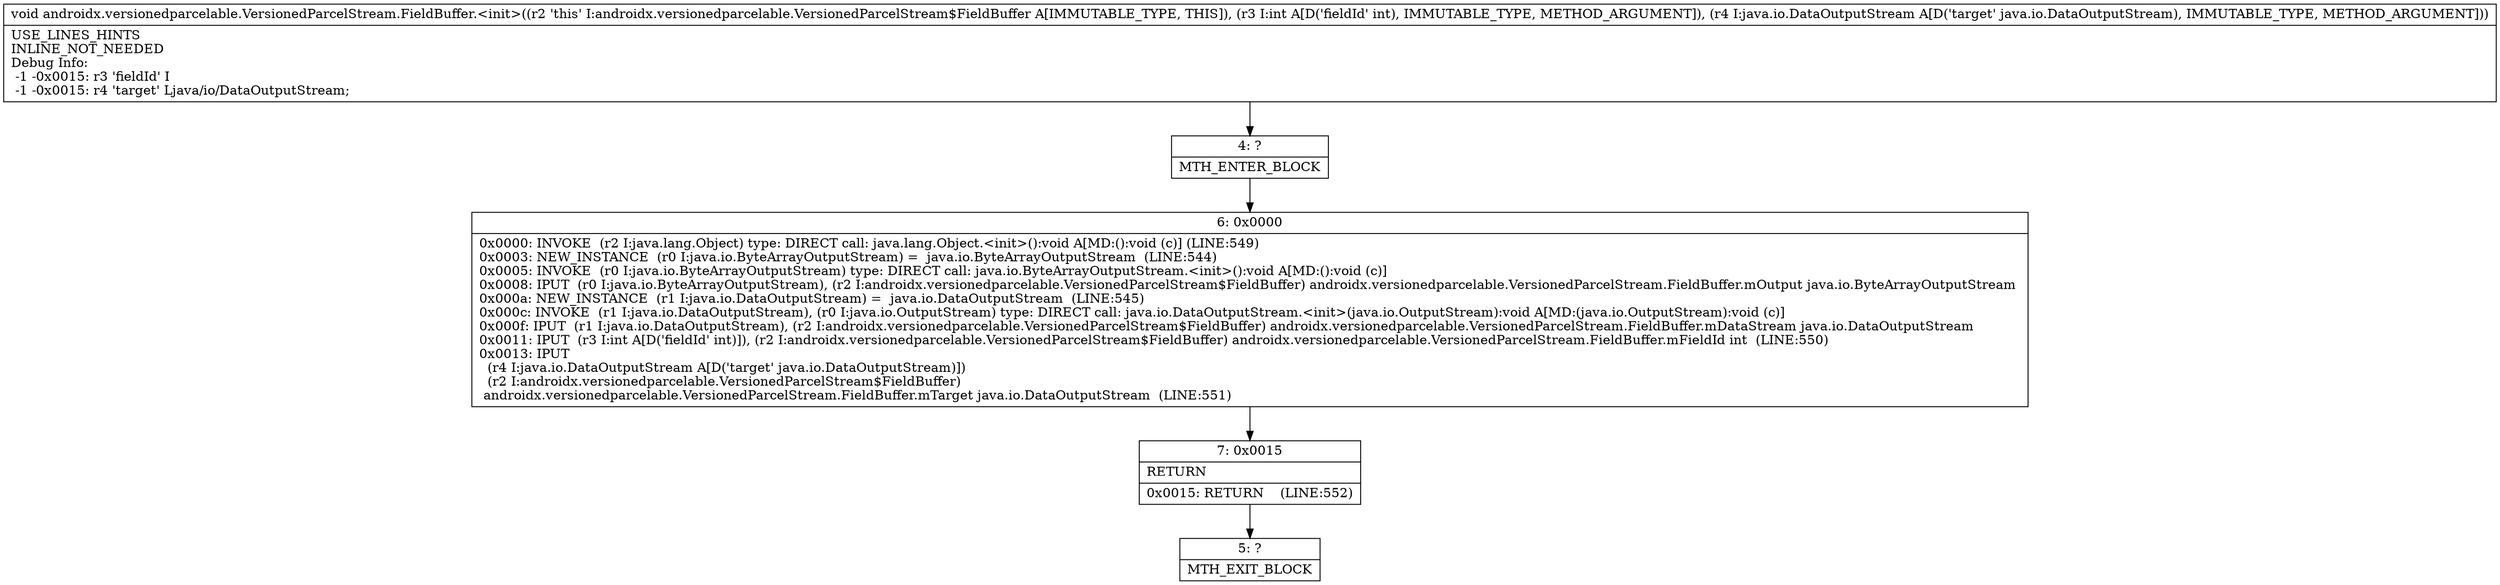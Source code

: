 digraph "CFG forandroidx.versionedparcelable.VersionedParcelStream.FieldBuffer.\<init\>(ILjava\/io\/DataOutputStream;)V" {
Node_4 [shape=record,label="{4\:\ ?|MTH_ENTER_BLOCK\l}"];
Node_6 [shape=record,label="{6\:\ 0x0000|0x0000: INVOKE  (r2 I:java.lang.Object) type: DIRECT call: java.lang.Object.\<init\>():void A[MD:():void (c)] (LINE:549)\l0x0003: NEW_INSTANCE  (r0 I:java.io.ByteArrayOutputStream) =  java.io.ByteArrayOutputStream  (LINE:544)\l0x0005: INVOKE  (r0 I:java.io.ByteArrayOutputStream) type: DIRECT call: java.io.ByteArrayOutputStream.\<init\>():void A[MD:():void (c)]\l0x0008: IPUT  (r0 I:java.io.ByteArrayOutputStream), (r2 I:androidx.versionedparcelable.VersionedParcelStream$FieldBuffer) androidx.versionedparcelable.VersionedParcelStream.FieldBuffer.mOutput java.io.ByteArrayOutputStream \l0x000a: NEW_INSTANCE  (r1 I:java.io.DataOutputStream) =  java.io.DataOutputStream  (LINE:545)\l0x000c: INVOKE  (r1 I:java.io.DataOutputStream), (r0 I:java.io.OutputStream) type: DIRECT call: java.io.DataOutputStream.\<init\>(java.io.OutputStream):void A[MD:(java.io.OutputStream):void (c)]\l0x000f: IPUT  (r1 I:java.io.DataOutputStream), (r2 I:androidx.versionedparcelable.VersionedParcelStream$FieldBuffer) androidx.versionedparcelable.VersionedParcelStream.FieldBuffer.mDataStream java.io.DataOutputStream \l0x0011: IPUT  (r3 I:int A[D('fieldId' int)]), (r2 I:androidx.versionedparcelable.VersionedParcelStream$FieldBuffer) androidx.versionedparcelable.VersionedParcelStream.FieldBuffer.mFieldId int  (LINE:550)\l0x0013: IPUT  \l  (r4 I:java.io.DataOutputStream A[D('target' java.io.DataOutputStream)])\l  (r2 I:androidx.versionedparcelable.VersionedParcelStream$FieldBuffer)\l androidx.versionedparcelable.VersionedParcelStream.FieldBuffer.mTarget java.io.DataOutputStream  (LINE:551)\l}"];
Node_7 [shape=record,label="{7\:\ 0x0015|RETURN\l|0x0015: RETURN    (LINE:552)\l}"];
Node_5 [shape=record,label="{5\:\ ?|MTH_EXIT_BLOCK\l}"];
MethodNode[shape=record,label="{void androidx.versionedparcelable.VersionedParcelStream.FieldBuffer.\<init\>((r2 'this' I:androidx.versionedparcelable.VersionedParcelStream$FieldBuffer A[IMMUTABLE_TYPE, THIS]), (r3 I:int A[D('fieldId' int), IMMUTABLE_TYPE, METHOD_ARGUMENT]), (r4 I:java.io.DataOutputStream A[D('target' java.io.DataOutputStream), IMMUTABLE_TYPE, METHOD_ARGUMENT]))  | USE_LINES_HINTS\lINLINE_NOT_NEEDED\lDebug Info:\l  \-1 \-0x0015: r3 'fieldId' I\l  \-1 \-0x0015: r4 'target' Ljava\/io\/DataOutputStream;\l}"];
MethodNode -> Node_4;Node_4 -> Node_6;
Node_6 -> Node_7;
Node_7 -> Node_5;
}

